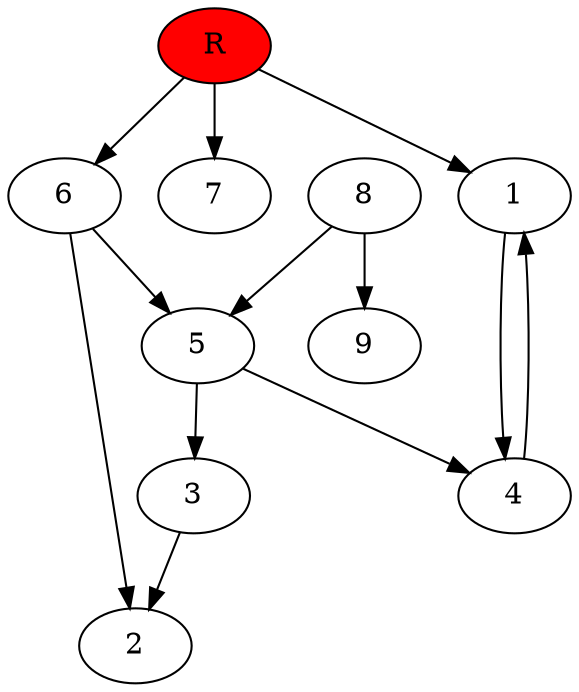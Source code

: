 digraph prb37303 {
	1
	2
	3
	4
	5
	6
	7
	8
	R [fillcolor="#ff0000" style=filled]
	1 -> 4
	3 -> 2
	4 -> 1
	5 -> 3
	5 -> 4
	6 -> 2
	6 -> 5
	8 -> 5
	8 -> 9
	R -> 1
	R -> 6
	R -> 7
}
